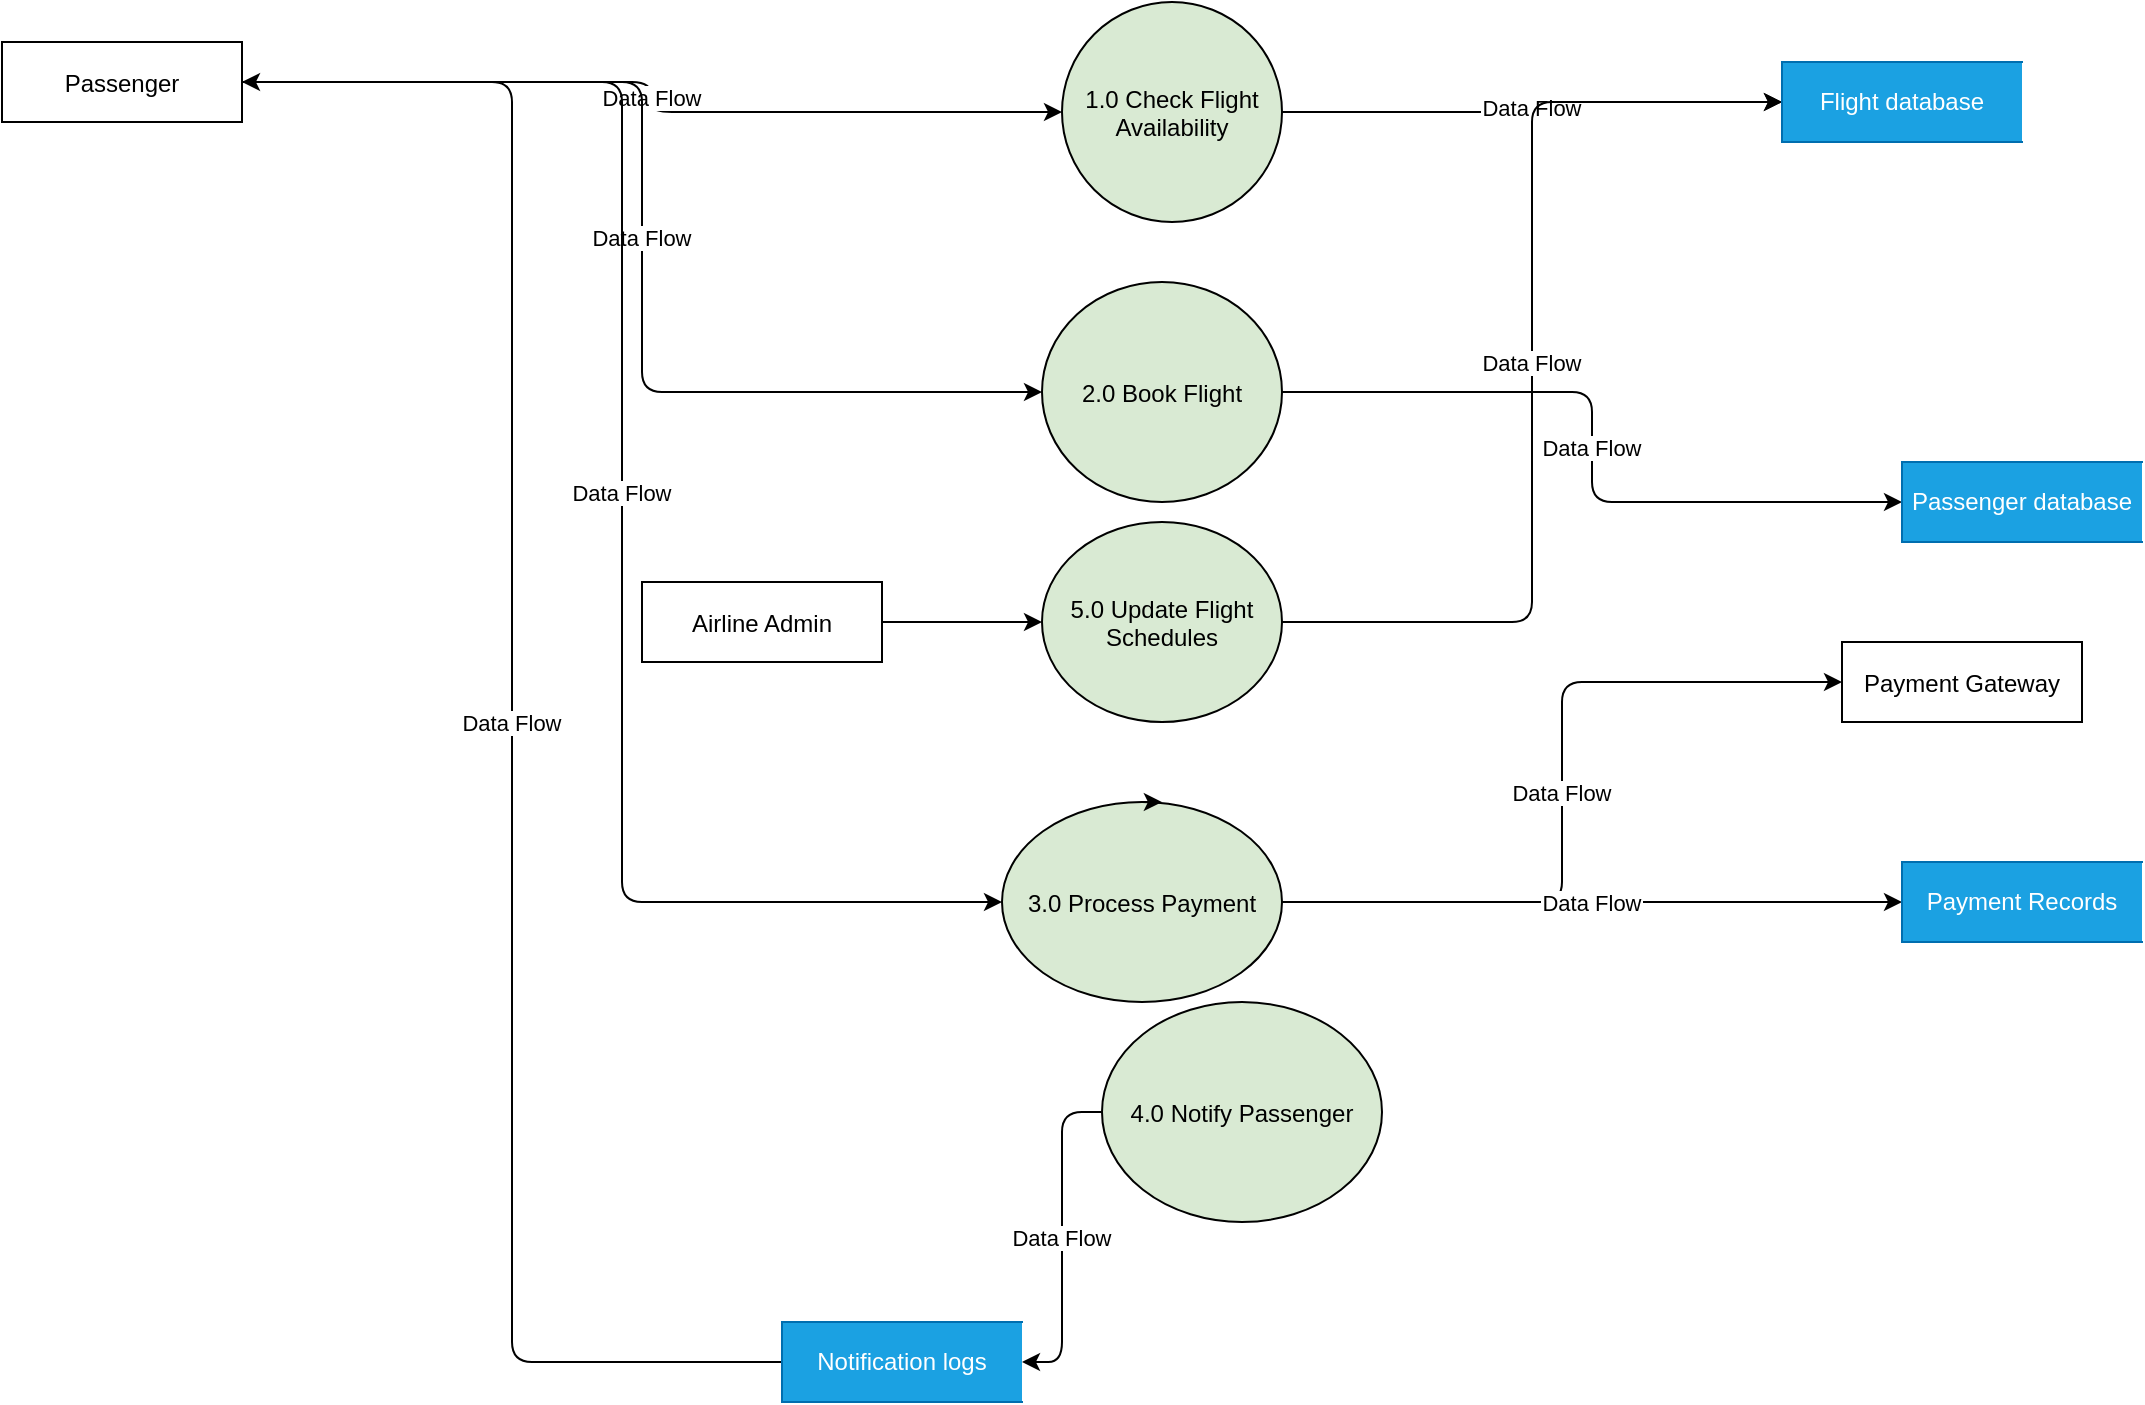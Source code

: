<mxfile version="26.0.9">
  <diagram name="Level 1 DFD" id="0">
    <mxGraphModel dx="1621" dy="511" grid="1" gridSize="10" guides="1" tooltips="1" connect="1" arrows="1" fold="1" page="1" pageScale="1" pageWidth="827" pageHeight="1169" math="0" shadow="0">
      <root>
        <mxCell id="0" />
        <mxCell id="1" parent="0" />
        <mxCell id="2" value="Passenger" style="shape=rectangle;strokeColor=#000000;fillColor=#FFFFFF;" parent="1" vertex="1">
          <mxGeometry x="-260" y="50" width="120" height="40" as="geometry" />
        </mxCell>
        <mxCell id="3" value="Airline Admin" style="shape=rectangle;strokeColor=#000000;fillColor=#FFFFFF;" parent="1" vertex="1">
          <mxGeometry x="60" y="320" width="120" height="40" as="geometry" />
        </mxCell>
        <mxCell id="4" value="Payment Gateway" style="shape=rectangle;strokeColor=#000000;fillColor=#FFFFFF;" parent="1" vertex="1">
          <mxGeometry x="660" y="350" width="120" height="40" as="geometry" />
        </mxCell>
        <mxCell id="5" value="1.0 Check Flight &#xa;Availability" style="shape=ellipse;strokeColor=#000000;fillColor=#D9EAD3;" parent="1" vertex="1">
          <mxGeometry x="270" y="30" width="110" height="110" as="geometry" />
        </mxCell>
        <mxCell id="6" value="2.0 Book Flight" style="shape=ellipse;strokeColor=#000000;fillColor=#D9EAD3;" parent="1" vertex="1">
          <mxGeometry x="260" y="170" width="120" height="110" as="geometry" />
        </mxCell>
        <mxCell id="7" value="3.0 Process Payment" style="shape=ellipse;strokeColor=#000000;fillColor=#D9EAD3;" parent="1" vertex="1">
          <mxGeometry x="240" y="430" width="140" height="100" as="geometry" />
        </mxCell>
        <mxCell id="8" value="4.0 Notify Passenger" style="shape=ellipse;strokeColor=#000000;fillColor=#D9EAD3;" parent="1" vertex="1">
          <mxGeometry x="290" y="530" width="140" height="110" as="geometry" />
        </mxCell>
        <mxCell id="9" value="5.0 Update Flight &#xa;Schedules" style="shape=ellipse;strokeColor=#000000;fillColor=#D9EAD3;" parent="1" vertex="1">
          <mxGeometry x="260" y="290" width="120" height="100" as="geometry" />
        </mxCell>
        <mxCell id="14" value="Data Flow" style="edgeStyle=elbowEdgeStyle;strokeColor=#000000;rounded=1;" parent="1" source="2" target="5" edge="1">
          <mxGeometry relative="1" as="geometry" />
        </mxCell>
        <mxCell id="15" value="Data Flow" style="edgeStyle=elbowEdgeStyle;strokeColor=#000000;rounded=1;" parent="1" source="5" edge="1">
          <mxGeometry relative="1" as="geometry">
            <mxPoint x="630" y="80" as="targetPoint" />
          </mxGeometry>
        </mxCell>
        <mxCell id="16" value="Data Flow" style="edgeStyle=elbowEdgeStyle;strokeColor=#000000;rounded=1;" parent="1" source="2" target="6" edge="1">
          <mxGeometry relative="1" as="geometry" />
        </mxCell>
        <mxCell id="17" value="Data Flow" style="edgeStyle=elbowEdgeStyle;strokeColor=#000000;rounded=1;entryX=0;entryY=0.5;entryDx=0;entryDy=0;" parent="1" source="6" edge="1" target="N_6owDZYqDdtJkHOzBS0-26">
          <mxGeometry relative="1" as="geometry">
            <mxPoint x="670" y="280" as="targetPoint" />
          </mxGeometry>
        </mxCell>
        <mxCell id="18" value="Data Flow" style="edgeStyle=elbowEdgeStyle;strokeColor=#000000;rounded=1;" parent="1" source="2" target="7" edge="1">
          <mxGeometry relative="1" as="geometry" />
        </mxCell>
        <mxCell id="19" value="Data Flow" style="edgeStyle=elbowEdgeStyle;strokeColor=#000000;rounded=1;" parent="1" source="7" target="4" edge="1">
          <mxGeometry relative="1" as="geometry" />
        </mxCell>
        <mxCell id="20" value="Data Flow" style="edgeStyle=elbowEdgeStyle;strokeColor=#000000;rounded=1;" parent="1" source="7" edge="1">
          <mxGeometry relative="1" as="geometry">
            <mxPoint x="690" y="480" as="targetPoint" />
          </mxGeometry>
        </mxCell>
        <mxCell id="21" value="Data Flow" style="edgeStyle=elbowEdgeStyle;strokeColor=#000000;rounded=1;" parent="1" source="9" edge="1">
          <mxGeometry relative="1" as="geometry">
            <mxPoint x="630" y="80" as="targetPoint" />
          </mxGeometry>
        </mxCell>
        <mxCell id="22" value="Data Flow" style="edgeStyle=elbowEdgeStyle;strokeColor=#000000;rounded=1;" parent="1" source="8" edge="1">
          <mxGeometry relative="1" as="geometry">
            <mxPoint x="250" y="710" as="targetPoint" />
          </mxGeometry>
        </mxCell>
        <mxCell id="23" value="Data Flow" style="edgeStyle=elbowEdgeStyle;strokeColor=#000000;rounded=1;" parent="1" target="2" edge="1">
          <mxGeometry relative="1" as="geometry">
            <mxPoint x="130" y="710" as="sourcePoint" />
          </mxGeometry>
        </mxCell>
        <mxCell id="N_6owDZYqDdtJkHOzBS0-23" value="" style="endArrow=classic;html=1;rounded=0;entryX=0;entryY=0.5;entryDx=0;entryDy=0;exitX=1;exitY=0.5;exitDx=0;exitDy=0;" parent="1" source="3" target="9" edge="1">
          <mxGeometry width="50" height="50" relative="1" as="geometry">
            <mxPoint x="180" y="320" as="sourcePoint" />
            <mxPoint x="230" y="270" as="targetPoint" />
            <Array as="points" />
          </mxGeometry>
        </mxCell>
        <mxCell id="N_6owDZYqDdtJkHOzBS0-24" value="Notification logs" style="html=1;dashed=0;whiteSpace=wrap;shape=partialRectangle;right=0;fillColor=#1ba1e2;fontColor=#ffffff;strokeColor=#006EAF;" parent="1" vertex="1">
          <mxGeometry x="130" y="690" width="120" height="40" as="geometry" />
        </mxCell>
        <mxCell id="N_6owDZYqDdtJkHOzBS0-25" value="Payment Records" style="html=1;dashed=0;whiteSpace=wrap;shape=partialRectangle;right=0;fillColor=#1ba1e2;fontColor=#ffffff;strokeColor=#006EAF;" parent="1" vertex="1">
          <mxGeometry x="690" y="460" width="120" height="40" as="geometry" />
        </mxCell>
        <mxCell id="N_6owDZYqDdtJkHOzBS0-26" value="Passenger database" style="html=1;dashed=0;whiteSpace=wrap;shape=partialRectangle;right=0;fillColor=#1ba1e2;fontColor=#ffffff;strokeColor=#006EAF;" parent="1" vertex="1">
          <mxGeometry x="690" y="260" width="120" height="40" as="geometry" />
        </mxCell>
        <mxCell id="N_6owDZYqDdtJkHOzBS0-27" value="Flight database" style="html=1;dashed=0;whiteSpace=wrap;shape=partialRectangle;right=0;fillColor=#1ba1e2;fontColor=#ffffff;strokeColor=#006EAF;" parent="1" vertex="1">
          <mxGeometry x="630" y="60" width="120" height="40" as="geometry" />
        </mxCell>
        <mxCell id="N_6owDZYqDdtJkHOzBS0-29" style="edgeStyle=orthogonalEdgeStyle;rounded=0;orthogonalLoop=1;jettySize=auto;html=1;exitX=0.5;exitY=0;exitDx=0;exitDy=0;entryX=0.571;entryY=0;entryDx=0;entryDy=0;entryPerimeter=0;" parent="1" source="7" target="7" edge="1">
          <mxGeometry relative="1" as="geometry" />
        </mxCell>
      </root>
    </mxGraphModel>
  </diagram>
</mxfile>
